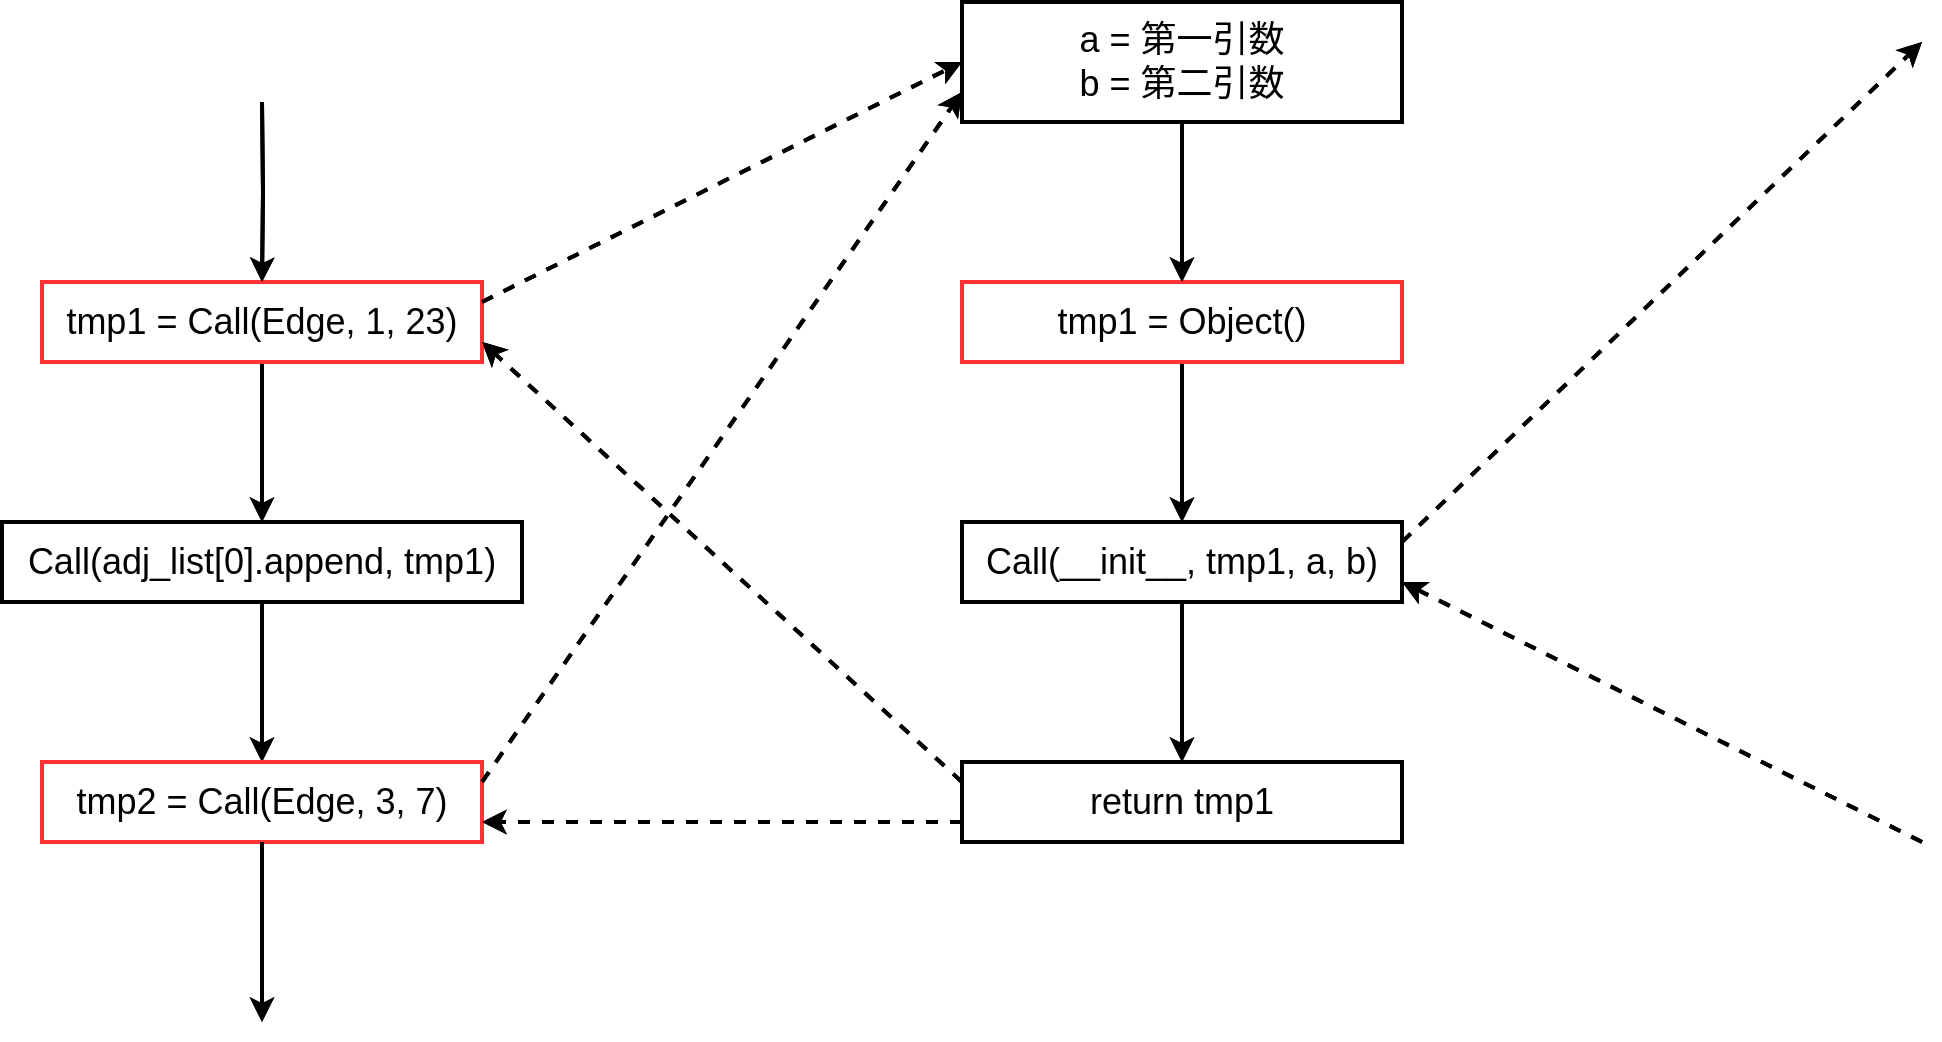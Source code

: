 <mxfile version="15.5.4" type="device"><diagram id="ynmND56g_dGP_N1Z93Af" name="ページ1"><mxGraphModel dx="1483" dy="780" grid="1" gridSize="10" guides="1" tooltips="1" connect="1" arrows="1" fold="1" page="1" pageScale="1" pageWidth="1169" pageHeight="827" math="0" shadow="0"><root><mxCell id="0"/><mxCell id="1" parent="0"/><mxCell id="THWKAwHz07W7Sc2XZRvo-13" value="" style="edgeStyle=orthogonalEdgeStyle;rounded=0;orthogonalLoop=1;jettySize=auto;html=1;fontSize=18;strokeWidth=2;" parent="1" source="THWKAwHz07W7Sc2XZRvo-10" target="THWKAwHz07W7Sc2XZRvo-11" edge="1"><mxGeometry relative="1" as="geometry"/></mxCell><mxCell id="THWKAwHz07W7Sc2XZRvo-10" value="&lt;font style=&quot;font-size: 18px&quot;&gt;tmp1 = Call(Edge, 1, 23)&lt;/font&gt;" style="rounded=0;whiteSpace=wrap;html=1;strokeWidth=2;" parent="1" vertex="1"><mxGeometry x="180" y="280" width="220" height="40" as="geometry"/></mxCell><mxCell id="THWKAwHz07W7Sc2XZRvo-14" value="" style="edgeStyle=orthogonalEdgeStyle;rounded=0;orthogonalLoop=1;jettySize=auto;html=1;fontSize=18;strokeWidth=2;" parent="1" source="THWKAwHz07W7Sc2XZRvo-11" target="THWKAwHz07W7Sc2XZRvo-12" edge="1"><mxGeometry relative="1" as="geometry"/></mxCell><mxCell id="THWKAwHz07W7Sc2XZRvo-11" value="&lt;font style=&quot;font-size: 18px&quot;&gt;Call(adj_list[0].append, tmp1)&lt;/font&gt;" style="rounded=0;whiteSpace=wrap;html=1;strokeWidth=2;" parent="1" vertex="1"><mxGeometry x="160" y="400" width="260" height="40" as="geometry"/></mxCell><mxCell id="THWKAwHz07W7Sc2XZRvo-12" value="&lt;font style=&quot;font-size: 18px&quot;&gt;tmp2 = Call(Edge, 3, 7)&lt;/font&gt;" style="rounded=0;whiteSpace=wrap;html=1;strokeWidth=2;" parent="1" vertex="1"><mxGeometry x="180" y="520" width="220" height="40" as="geometry"/></mxCell><mxCell id="THWKAwHz07W7Sc2XZRvo-15" value="" style="edgeStyle=orthogonalEdgeStyle;rounded=0;orthogonalLoop=1;jettySize=auto;html=1;fontSize=18;strokeWidth=2;exitX=0.5;exitY=1;exitDx=0;exitDy=0;" parent="1" source="THWKAwHz07W7Sc2XZRvo-12" edge="1"><mxGeometry relative="1" as="geometry"><mxPoint x="289.5" y="570" as="sourcePoint"/><mxPoint x="290" y="650" as="targetPoint"/><Array as="points"><mxPoint x="290" y="605"/></Array></mxGeometry></mxCell><mxCell id="THWKAwHz07W7Sc2XZRvo-16" value="" style="edgeStyle=orthogonalEdgeStyle;rounded=0;orthogonalLoop=1;jettySize=auto;html=1;fontSize=18;strokeWidth=2;entryX=0.5;entryY=0;entryDx=0;entryDy=0;" parent="1" target="THWKAwHz07W7Sc2XZRvo-10" edge="1"><mxGeometry relative="1" as="geometry"><mxPoint x="290" y="190" as="sourcePoint"/><mxPoint x="289.5" y="270" as="targetPoint"/></mxGeometry></mxCell><mxCell id="k5ueUhDjVESfqa3dyt6f-4" value="" style="edgeStyle=orthogonalEdgeStyle;rounded=0;orthogonalLoop=1;jettySize=auto;html=1;strokeWidth=2;" edge="1" parent="1" source="k5ueUhDjVESfqa3dyt6f-1" target="k5ueUhDjVESfqa3dyt6f-2"><mxGeometry relative="1" as="geometry"/></mxCell><mxCell id="k5ueUhDjVESfqa3dyt6f-1" value="&lt;span style=&quot;font-size: 18px&quot;&gt;tmp1 = Object()&lt;/span&gt;" style="rounded=0;whiteSpace=wrap;html=1;strokeWidth=2;strokeColor=#FF3333;" vertex="1" parent="1"><mxGeometry x="640" y="280" width="220" height="40" as="geometry"/></mxCell><mxCell id="k5ueUhDjVESfqa3dyt6f-5" value="" style="edgeStyle=orthogonalEdgeStyle;rounded=0;orthogonalLoop=1;jettySize=auto;html=1;strokeWidth=2;" edge="1" parent="1" source="k5ueUhDjVESfqa3dyt6f-2" target="k5ueUhDjVESfqa3dyt6f-3"><mxGeometry relative="1" as="geometry"/></mxCell><mxCell id="k5ueUhDjVESfqa3dyt6f-2" value="&lt;span style=&quot;font-size: 18px&quot;&gt;Call(__init__, tmp1, a, b)&lt;/span&gt;" style="rounded=0;whiteSpace=wrap;html=1;strokeWidth=2;" vertex="1" parent="1"><mxGeometry x="640" y="400" width="220" height="40" as="geometry"/></mxCell><mxCell id="k5ueUhDjVESfqa3dyt6f-3" value="&lt;span style=&quot;font-size: 18px&quot;&gt;return tmp1&lt;/span&gt;" style="rounded=0;whiteSpace=wrap;html=1;strokeWidth=2;" vertex="1" parent="1"><mxGeometry x="640" y="520" width="220" height="40" as="geometry"/></mxCell><mxCell id="k5ueUhDjVESfqa3dyt6f-7" value="" style="edgeStyle=orthogonalEdgeStyle;rounded=0;orthogonalLoop=1;jettySize=auto;html=1;strokeWidth=2;" edge="1" parent="1" source="k5ueUhDjVESfqa3dyt6f-6" target="k5ueUhDjVESfqa3dyt6f-1"><mxGeometry relative="1" as="geometry"/></mxCell><mxCell id="k5ueUhDjVESfqa3dyt6f-6" value="&lt;span style=&quot;font-size: 18px&quot;&gt;a = 第一引数&lt;br&gt;b = 第二引数&lt;br&gt;&lt;/span&gt;" style="rounded=0;whiteSpace=wrap;html=1;strokeWidth=2;" vertex="1" parent="1"><mxGeometry x="640" y="140" width="220" height="60" as="geometry"/></mxCell><mxCell id="k5ueUhDjVESfqa3dyt6f-9" value="" style="endArrow=classic;html=1;rounded=0;strokeWidth=2;exitX=1;exitY=0.25;exitDx=0;exitDy=0;entryX=0;entryY=0.5;entryDx=0;entryDy=0;dashed=1;" edge="1" parent="1" source="THWKAwHz07W7Sc2XZRvo-10" target="k5ueUhDjVESfqa3dyt6f-6"><mxGeometry width="50" height="50" relative="1" as="geometry"><mxPoint x="770" y="370" as="sourcePoint"/><mxPoint x="820" y="320" as="targetPoint"/></mxGeometry></mxCell><mxCell id="k5ueUhDjVESfqa3dyt6f-10" value="" style="endArrow=classic;html=1;rounded=0;strokeWidth=2;exitX=1;exitY=0.25;exitDx=0;exitDy=0;entryX=0;entryY=0.75;entryDx=0;entryDy=0;dashed=1;" edge="1" parent="1" source="THWKAwHz07W7Sc2XZRvo-12" target="k5ueUhDjVESfqa3dyt6f-6"><mxGeometry width="50" height="50" relative="1" as="geometry"><mxPoint x="410" y="300" as="sourcePoint"/><mxPoint x="650" y="180" as="targetPoint"/></mxGeometry></mxCell><mxCell id="k5ueUhDjVESfqa3dyt6f-11" value="" style="endArrow=classic;html=1;rounded=0;strokeWidth=2;exitX=0;exitY=0.25;exitDx=0;exitDy=0;entryX=1;entryY=0.75;entryDx=0;entryDy=0;dashed=1;" edge="1" parent="1" source="k5ueUhDjVESfqa3dyt6f-3" target="THWKAwHz07W7Sc2XZRvo-10"><mxGeometry width="50" height="50" relative="1" as="geometry"><mxPoint x="410" y="540" as="sourcePoint"/><mxPoint x="650" y="195" as="targetPoint"/></mxGeometry></mxCell><mxCell id="k5ueUhDjVESfqa3dyt6f-12" value="" style="endArrow=classic;html=1;rounded=0;strokeWidth=2;exitX=0;exitY=0.75;exitDx=0;exitDy=0;entryX=1;entryY=0.75;entryDx=0;entryDy=0;dashed=1;" edge="1" parent="1" source="k5ueUhDjVESfqa3dyt6f-3" target="THWKAwHz07W7Sc2XZRvo-12"><mxGeometry width="50" height="50" relative="1" as="geometry"><mxPoint x="410" y="540" as="sourcePoint"/><mxPoint x="650" y="195" as="targetPoint"/></mxGeometry></mxCell><mxCell id="k5ueUhDjVESfqa3dyt6f-13" value="" style="endArrow=classic;html=1;rounded=0;strokeWidth=2;exitX=1;exitY=0.25;exitDx=0;exitDy=0;dashed=1;" edge="1" parent="1" source="k5ueUhDjVESfqa3dyt6f-2"><mxGeometry width="50" height="50" relative="1" as="geometry"><mxPoint x="410" y="540" as="sourcePoint"/><mxPoint x="1120" y="160" as="targetPoint"/></mxGeometry></mxCell><mxCell id="k5ueUhDjVESfqa3dyt6f-14" value="" style="endArrow=classic;html=1;rounded=0;strokeWidth=2;entryX=1;entryY=0.75;entryDx=0;entryDy=0;dashed=1;" edge="1" parent="1" target="k5ueUhDjVESfqa3dyt6f-2"><mxGeometry width="50" height="50" relative="1" as="geometry"><mxPoint x="1120" y="560" as="sourcePoint"/><mxPoint x="660" y="205.0" as="targetPoint"/></mxGeometry></mxCell><mxCell id="k5ueUhDjVESfqa3dyt6f-15" value="" style="edgeStyle=orthogonalEdgeStyle;rounded=0;orthogonalLoop=1;jettySize=auto;html=1;fontSize=18;strokeWidth=2;" edge="1" parent="1" source="k5ueUhDjVESfqa3dyt6f-16" target="k5ueUhDjVESfqa3dyt6f-18"><mxGeometry relative="1" as="geometry"/></mxCell><mxCell id="k5ueUhDjVESfqa3dyt6f-16" value="&lt;font style=&quot;font-size: 18px&quot;&gt;tmp1 = Call(Edge, 1, 23)&lt;/font&gt;" style="rounded=0;whiteSpace=wrap;html=1;strokeWidth=2;strokeColor=#FF3333;" vertex="1" parent="1"><mxGeometry x="180" y="280" width="220" height="40" as="geometry"/></mxCell><mxCell id="k5ueUhDjVESfqa3dyt6f-17" value="" style="edgeStyle=orthogonalEdgeStyle;rounded=0;orthogonalLoop=1;jettySize=auto;html=1;fontSize=18;strokeWidth=2;" edge="1" parent="1" source="k5ueUhDjVESfqa3dyt6f-18" target="k5ueUhDjVESfqa3dyt6f-19"><mxGeometry relative="1" as="geometry"/></mxCell><mxCell id="k5ueUhDjVESfqa3dyt6f-18" value="&lt;font style=&quot;font-size: 18px&quot;&gt;Call(adj_list[0].append, tmp1)&lt;/font&gt;" style="rounded=0;whiteSpace=wrap;html=1;strokeWidth=2;" vertex="1" parent="1"><mxGeometry x="160" y="400" width="260" height="40" as="geometry"/></mxCell><mxCell id="k5ueUhDjVESfqa3dyt6f-19" value="&lt;font style=&quot;font-size: 18px&quot;&gt;tmp2 = Call(Edge, 3, 7)&lt;/font&gt;" style="rounded=0;whiteSpace=wrap;html=1;strokeWidth=2;strokeColor=#FF3333;" vertex="1" parent="1"><mxGeometry x="180" y="520" width="220" height="40" as="geometry"/></mxCell><mxCell id="k5ueUhDjVESfqa3dyt6f-20" value="" style="edgeStyle=orthogonalEdgeStyle;rounded=0;orthogonalLoop=1;jettySize=auto;html=1;fontSize=18;strokeWidth=2;exitX=0.5;exitY=1;exitDx=0;exitDy=0;" edge="1" parent="1" source="k5ueUhDjVESfqa3dyt6f-19"><mxGeometry relative="1" as="geometry"><mxPoint x="289.5" y="570" as="sourcePoint"/><mxPoint x="290" y="650" as="targetPoint"/><Array as="points"><mxPoint x="290" y="605"/></Array></mxGeometry></mxCell><mxCell id="k5ueUhDjVESfqa3dyt6f-21" value="" style="edgeStyle=orthogonalEdgeStyle;rounded=0;orthogonalLoop=1;jettySize=auto;html=1;fontSize=18;strokeWidth=2;entryX=0.5;entryY=0;entryDx=0;entryDy=0;" edge="1" parent="1" target="k5ueUhDjVESfqa3dyt6f-16"><mxGeometry relative="1" as="geometry"><mxPoint x="290" y="190" as="sourcePoint"/><mxPoint x="289.5" y="270" as="targetPoint"/></mxGeometry></mxCell><mxCell id="k5ueUhDjVESfqa3dyt6f-22" value="" style="edgeStyle=orthogonalEdgeStyle;rounded=0;orthogonalLoop=1;jettySize=auto;html=1;strokeWidth=2;" edge="1" parent="1" source="k5ueUhDjVESfqa3dyt6f-23" target="k5ueUhDjVESfqa3dyt6f-25"><mxGeometry relative="1" as="geometry"/></mxCell><mxCell id="k5ueUhDjVESfqa3dyt6f-23" value="&lt;span style=&quot;font-size: 18px&quot;&gt;tmp1 = Object()&lt;/span&gt;" style="rounded=0;whiteSpace=wrap;html=1;strokeWidth=2;strokeColor=#FF3333;" vertex="1" parent="1"><mxGeometry x="640" y="280" width="220" height="40" as="geometry"/></mxCell><mxCell id="k5ueUhDjVESfqa3dyt6f-24" value="" style="edgeStyle=orthogonalEdgeStyle;rounded=0;orthogonalLoop=1;jettySize=auto;html=1;strokeWidth=2;" edge="1" parent="1" source="k5ueUhDjVESfqa3dyt6f-25" target="k5ueUhDjVESfqa3dyt6f-26"><mxGeometry relative="1" as="geometry"/></mxCell><mxCell id="k5ueUhDjVESfqa3dyt6f-25" value="&lt;span style=&quot;font-size: 18px&quot;&gt;Call(__init__, tmp1, a, b)&lt;/span&gt;" style="rounded=0;whiteSpace=wrap;html=1;strokeWidth=2;" vertex="1" parent="1"><mxGeometry x="640" y="400" width="220" height="40" as="geometry"/></mxCell><mxCell id="k5ueUhDjVESfqa3dyt6f-26" value="&lt;span style=&quot;font-size: 18px&quot;&gt;return tmp1&lt;/span&gt;" style="rounded=0;whiteSpace=wrap;html=1;strokeWidth=2;" vertex="1" parent="1"><mxGeometry x="640" y="520" width="220" height="40" as="geometry"/></mxCell><mxCell id="k5ueUhDjVESfqa3dyt6f-27" value="" style="edgeStyle=orthogonalEdgeStyle;rounded=0;orthogonalLoop=1;jettySize=auto;html=1;strokeWidth=2;" edge="1" parent="1" source="k5ueUhDjVESfqa3dyt6f-28" target="k5ueUhDjVESfqa3dyt6f-23"><mxGeometry relative="1" as="geometry"/></mxCell><mxCell id="k5ueUhDjVESfqa3dyt6f-28" value="&lt;span style=&quot;font-size: 18px&quot;&gt;a = 第一引数&lt;br&gt;b = 第二引数&lt;br&gt;&lt;/span&gt;" style="rounded=0;whiteSpace=wrap;html=1;strokeWidth=2;" vertex="1" parent="1"><mxGeometry x="640" y="140" width="220" height="60" as="geometry"/></mxCell><mxCell id="k5ueUhDjVESfqa3dyt6f-29" value="" style="endArrow=classic;html=1;rounded=0;strokeWidth=2;exitX=1;exitY=0.25;exitDx=0;exitDy=0;entryX=0;entryY=0.5;entryDx=0;entryDy=0;dashed=1;" edge="1" parent="1" source="k5ueUhDjVESfqa3dyt6f-16" target="k5ueUhDjVESfqa3dyt6f-28"><mxGeometry width="50" height="50" relative="1" as="geometry"><mxPoint x="770" y="370" as="sourcePoint"/><mxPoint x="820" y="320" as="targetPoint"/></mxGeometry></mxCell><mxCell id="k5ueUhDjVESfqa3dyt6f-30" value="" style="endArrow=classic;html=1;rounded=0;strokeWidth=2;exitX=1;exitY=0.25;exitDx=0;exitDy=0;entryX=0;entryY=0.75;entryDx=0;entryDy=0;dashed=1;" edge="1" parent="1" source="k5ueUhDjVESfqa3dyt6f-19" target="k5ueUhDjVESfqa3dyt6f-28"><mxGeometry width="50" height="50" relative="1" as="geometry"><mxPoint x="410" y="300" as="sourcePoint"/><mxPoint x="650" y="180" as="targetPoint"/></mxGeometry></mxCell><mxCell id="k5ueUhDjVESfqa3dyt6f-31" value="" style="endArrow=classic;html=1;rounded=0;strokeWidth=2;exitX=0;exitY=0.25;exitDx=0;exitDy=0;entryX=1;entryY=0.75;entryDx=0;entryDy=0;dashed=1;" edge="1" parent="1" source="k5ueUhDjVESfqa3dyt6f-26" target="k5ueUhDjVESfqa3dyt6f-16"><mxGeometry width="50" height="50" relative="1" as="geometry"><mxPoint x="410" y="540" as="sourcePoint"/><mxPoint x="650" y="195" as="targetPoint"/></mxGeometry></mxCell><mxCell id="k5ueUhDjVESfqa3dyt6f-32" value="" style="endArrow=classic;html=1;rounded=0;strokeWidth=2;exitX=0;exitY=0.75;exitDx=0;exitDy=0;entryX=1;entryY=0.75;entryDx=0;entryDy=0;dashed=1;" edge="1" parent="1" source="k5ueUhDjVESfqa3dyt6f-26" target="k5ueUhDjVESfqa3dyt6f-19"><mxGeometry width="50" height="50" relative="1" as="geometry"><mxPoint x="410" y="540" as="sourcePoint"/><mxPoint x="650" y="195" as="targetPoint"/></mxGeometry></mxCell><mxCell id="k5ueUhDjVESfqa3dyt6f-33" value="" style="endArrow=classic;html=1;rounded=0;strokeWidth=2;exitX=1;exitY=0.25;exitDx=0;exitDy=0;dashed=1;" edge="1" parent="1" source="k5ueUhDjVESfqa3dyt6f-25"><mxGeometry width="50" height="50" relative="1" as="geometry"><mxPoint x="410" y="540" as="sourcePoint"/><mxPoint x="1120" y="160" as="targetPoint"/></mxGeometry></mxCell><mxCell id="k5ueUhDjVESfqa3dyt6f-34" value="" style="endArrow=classic;html=1;rounded=0;strokeWidth=2;entryX=1;entryY=0.75;entryDx=0;entryDy=0;dashed=1;" edge="1" parent="1" target="k5ueUhDjVESfqa3dyt6f-25"><mxGeometry width="50" height="50" relative="1" as="geometry"><mxPoint x="1120" y="560" as="sourcePoint"/><mxPoint x="660" y="205.0" as="targetPoint"/></mxGeometry></mxCell></root></mxGraphModel></diagram></mxfile>